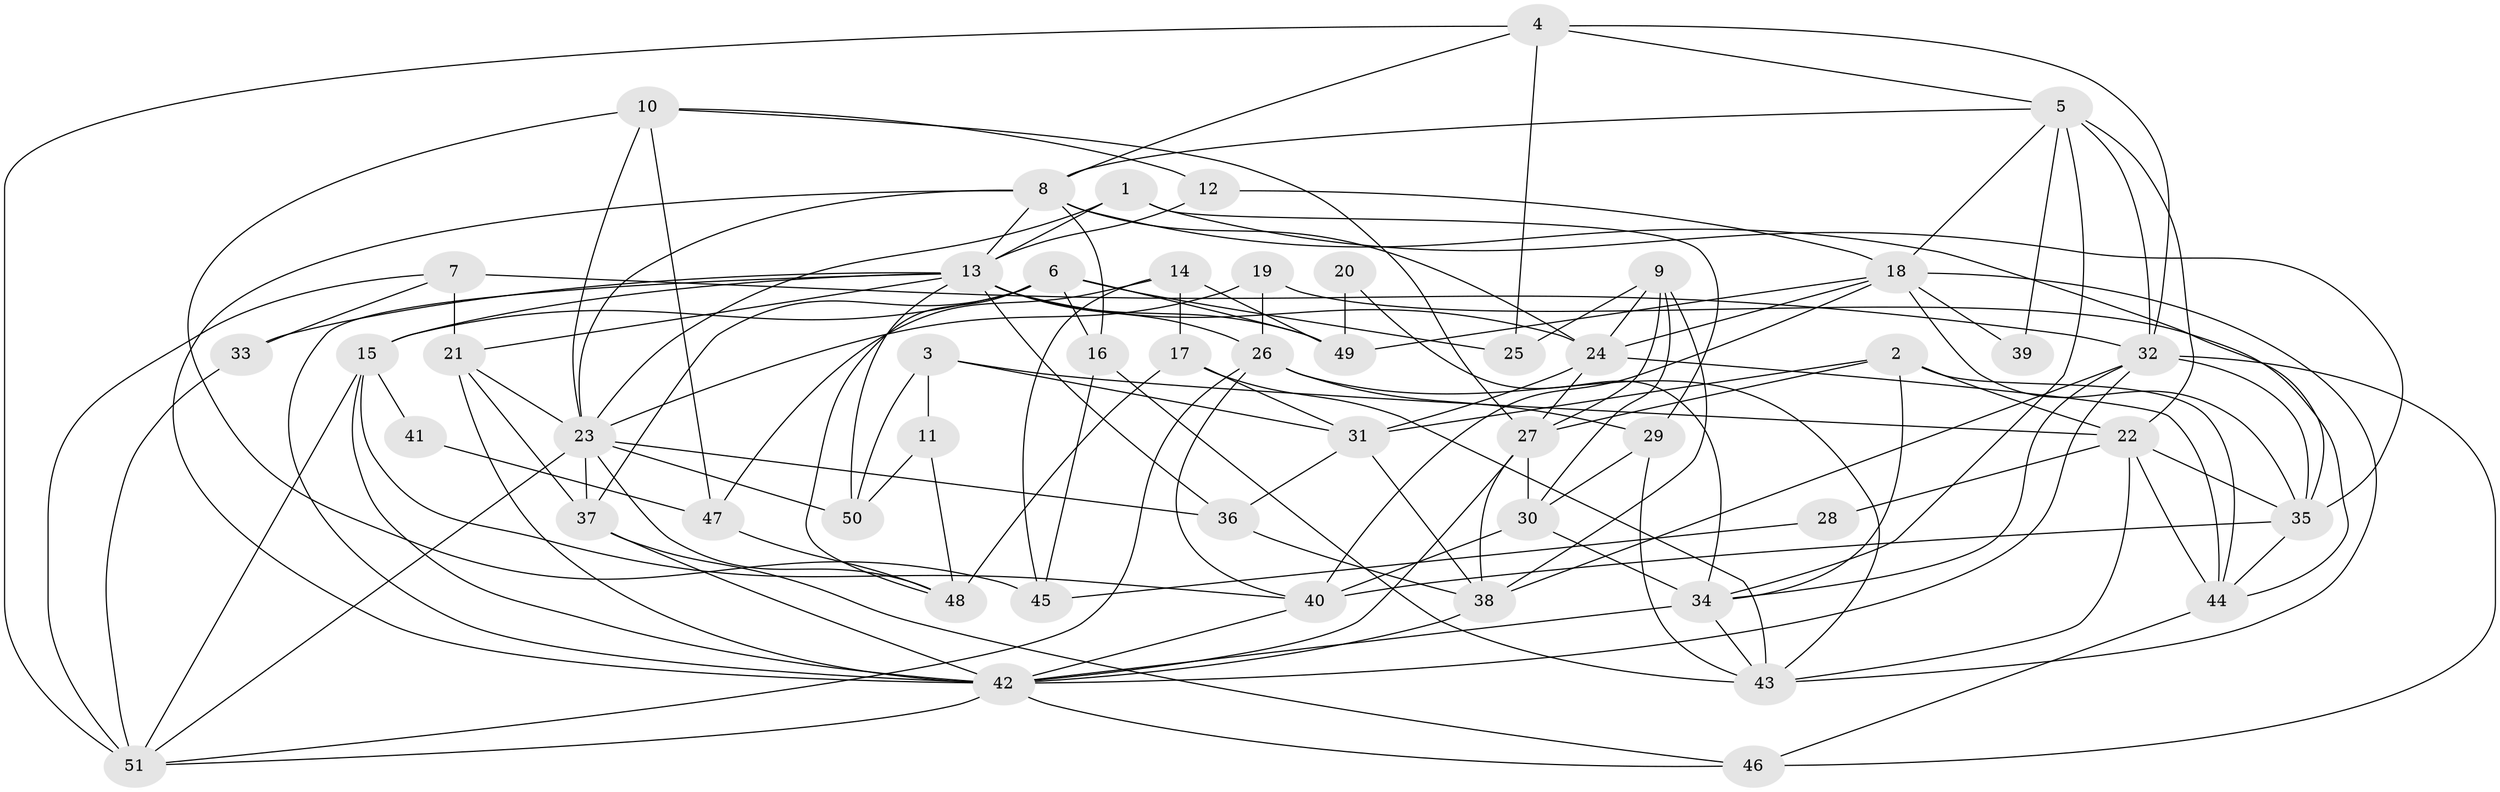 // original degree distribution, {3: 0.32673267326732675, 4: 0.297029702970297, 2: 0.09900990099009901, 7: 0.0594059405940594, 5: 0.1485148514851485, 8: 0.0297029702970297, 6: 0.039603960396039604}
// Generated by graph-tools (version 1.1) at 2025/02/03/09/25 03:02:07]
// undirected, 51 vertices, 136 edges
graph export_dot {
graph [start="1"]
  node [color=gray90,style=filled];
  1;
  2;
  3;
  4;
  5;
  6;
  7;
  8;
  9;
  10;
  11;
  12;
  13;
  14;
  15;
  16;
  17;
  18;
  19;
  20;
  21;
  22;
  23;
  24;
  25;
  26;
  27;
  28;
  29;
  30;
  31;
  32;
  33;
  34;
  35;
  36;
  37;
  38;
  39;
  40;
  41;
  42;
  43;
  44;
  45;
  46;
  47;
  48;
  49;
  50;
  51;
  1 -- 13 [weight=1.0];
  1 -- 23 [weight=1.0];
  1 -- 29 [weight=1.0];
  1 -- 35 [weight=1.0];
  2 -- 22 [weight=1.0];
  2 -- 27 [weight=1.0];
  2 -- 31 [weight=1.0];
  2 -- 34 [weight=1.0];
  2 -- 44 [weight=1.0];
  3 -- 11 [weight=1.0];
  3 -- 22 [weight=1.0];
  3 -- 31 [weight=1.0];
  3 -- 50 [weight=1.0];
  4 -- 5 [weight=1.0];
  4 -- 8 [weight=1.0];
  4 -- 25 [weight=2.0];
  4 -- 32 [weight=1.0];
  4 -- 51 [weight=1.0];
  5 -- 8 [weight=1.0];
  5 -- 18 [weight=1.0];
  5 -- 22 [weight=1.0];
  5 -- 32 [weight=3.0];
  5 -- 34 [weight=1.0];
  5 -- 39 [weight=2.0];
  6 -- 15 [weight=1.0];
  6 -- 16 [weight=2.0];
  6 -- 25 [weight=1.0];
  6 -- 37 [weight=1.0];
  6 -- 48 [weight=1.0];
  6 -- 49 [weight=1.0];
  7 -- 21 [weight=1.0];
  7 -- 32 [weight=2.0];
  7 -- 33 [weight=1.0];
  7 -- 51 [weight=1.0];
  8 -- 13 [weight=1.0];
  8 -- 16 [weight=1.0];
  8 -- 23 [weight=1.0];
  8 -- 24 [weight=1.0];
  8 -- 35 [weight=1.0];
  8 -- 42 [weight=1.0];
  9 -- 24 [weight=1.0];
  9 -- 25 [weight=1.0];
  9 -- 27 [weight=1.0];
  9 -- 30 [weight=1.0];
  9 -- 38 [weight=1.0];
  10 -- 12 [weight=1.0];
  10 -- 23 [weight=1.0];
  10 -- 27 [weight=1.0];
  10 -- 45 [weight=1.0];
  10 -- 47 [weight=2.0];
  11 -- 48 [weight=1.0];
  11 -- 50 [weight=1.0];
  12 -- 13 [weight=2.0];
  12 -- 18 [weight=1.0];
  13 -- 15 [weight=1.0];
  13 -- 21 [weight=1.0];
  13 -- 24 [weight=1.0];
  13 -- 26 [weight=1.0];
  13 -- 33 [weight=1.0];
  13 -- 36 [weight=1.0];
  13 -- 42 [weight=1.0];
  13 -- 49 [weight=1.0];
  13 -- 50 [weight=1.0];
  14 -- 17 [weight=1.0];
  14 -- 45 [weight=1.0];
  14 -- 47 [weight=1.0];
  14 -- 49 [weight=1.0];
  15 -- 40 [weight=2.0];
  15 -- 41 [weight=1.0];
  15 -- 42 [weight=1.0];
  15 -- 51 [weight=1.0];
  16 -- 43 [weight=1.0];
  16 -- 45 [weight=1.0];
  17 -- 31 [weight=1.0];
  17 -- 43 [weight=1.0];
  17 -- 48 [weight=1.0];
  18 -- 24 [weight=1.0];
  18 -- 35 [weight=1.0];
  18 -- 39 [weight=1.0];
  18 -- 40 [weight=2.0];
  18 -- 43 [weight=1.0];
  18 -- 49 [weight=1.0];
  19 -- 23 [weight=1.0];
  19 -- 26 [weight=1.0];
  19 -- 44 [weight=1.0];
  20 -- 34 [weight=1.0];
  20 -- 49 [weight=2.0];
  21 -- 23 [weight=1.0];
  21 -- 37 [weight=1.0];
  21 -- 42 [weight=1.0];
  22 -- 28 [weight=1.0];
  22 -- 35 [weight=2.0];
  22 -- 43 [weight=1.0];
  22 -- 44 [weight=1.0];
  23 -- 36 [weight=1.0];
  23 -- 37 [weight=1.0];
  23 -- 48 [weight=1.0];
  23 -- 50 [weight=1.0];
  23 -- 51 [weight=1.0];
  24 -- 27 [weight=1.0];
  24 -- 31 [weight=1.0];
  24 -- 44 [weight=1.0];
  26 -- 29 [weight=1.0];
  26 -- 40 [weight=1.0];
  26 -- 43 [weight=1.0];
  26 -- 51 [weight=1.0];
  27 -- 30 [weight=1.0];
  27 -- 38 [weight=1.0];
  27 -- 42 [weight=1.0];
  28 -- 45 [weight=1.0];
  29 -- 30 [weight=1.0];
  29 -- 43 [weight=1.0];
  30 -- 34 [weight=1.0];
  30 -- 40 [weight=1.0];
  31 -- 36 [weight=1.0];
  31 -- 38 [weight=1.0];
  32 -- 34 [weight=1.0];
  32 -- 35 [weight=1.0];
  32 -- 38 [weight=1.0];
  32 -- 42 [weight=1.0];
  32 -- 46 [weight=1.0];
  33 -- 51 [weight=1.0];
  34 -- 42 [weight=1.0];
  34 -- 43 [weight=1.0];
  35 -- 40 [weight=2.0];
  35 -- 44 [weight=1.0];
  36 -- 38 [weight=1.0];
  37 -- 42 [weight=1.0];
  37 -- 46 [weight=1.0];
  38 -- 42 [weight=1.0];
  40 -- 42 [weight=1.0];
  41 -- 47 [weight=1.0];
  42 -- 46 [weight=1.0];
  42 -- 51 [weight=1.0];
  44 -- 46 [weight=1.0];
  47 -- 48 [weight=1.0];
}
